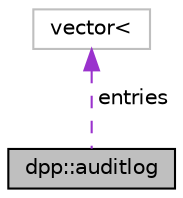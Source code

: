 digraph "dpp::auditlog"
{
 // INTERACTIVE_SVG=YES
 // LATEX_PDF_SIZE
  bgcolor="transparent";
  edge [fontname="Helvetica",fontsize="10",labelfontname="Helvetica",labelfontsize="10"];
  node [fontname="Helvetica",fontsize="10",shape=record];
  Node1 [label="dpp::auditlog",height=0.2,width=0.4,color="black", fillcolor="grey75", style="filled", fontcolor="black",tooltip="The auditlog class represents the audit log entry of a guild."];
  Node2 -> Node1 [dir="back",color="darkorchid3",fontsize="10",style="dashed",label=" entries" ,fontname="Helvetica"];
  Node2 [label="vector\<",height=0.2,width=0.4,color="grey75",tooltip=" "];
}
